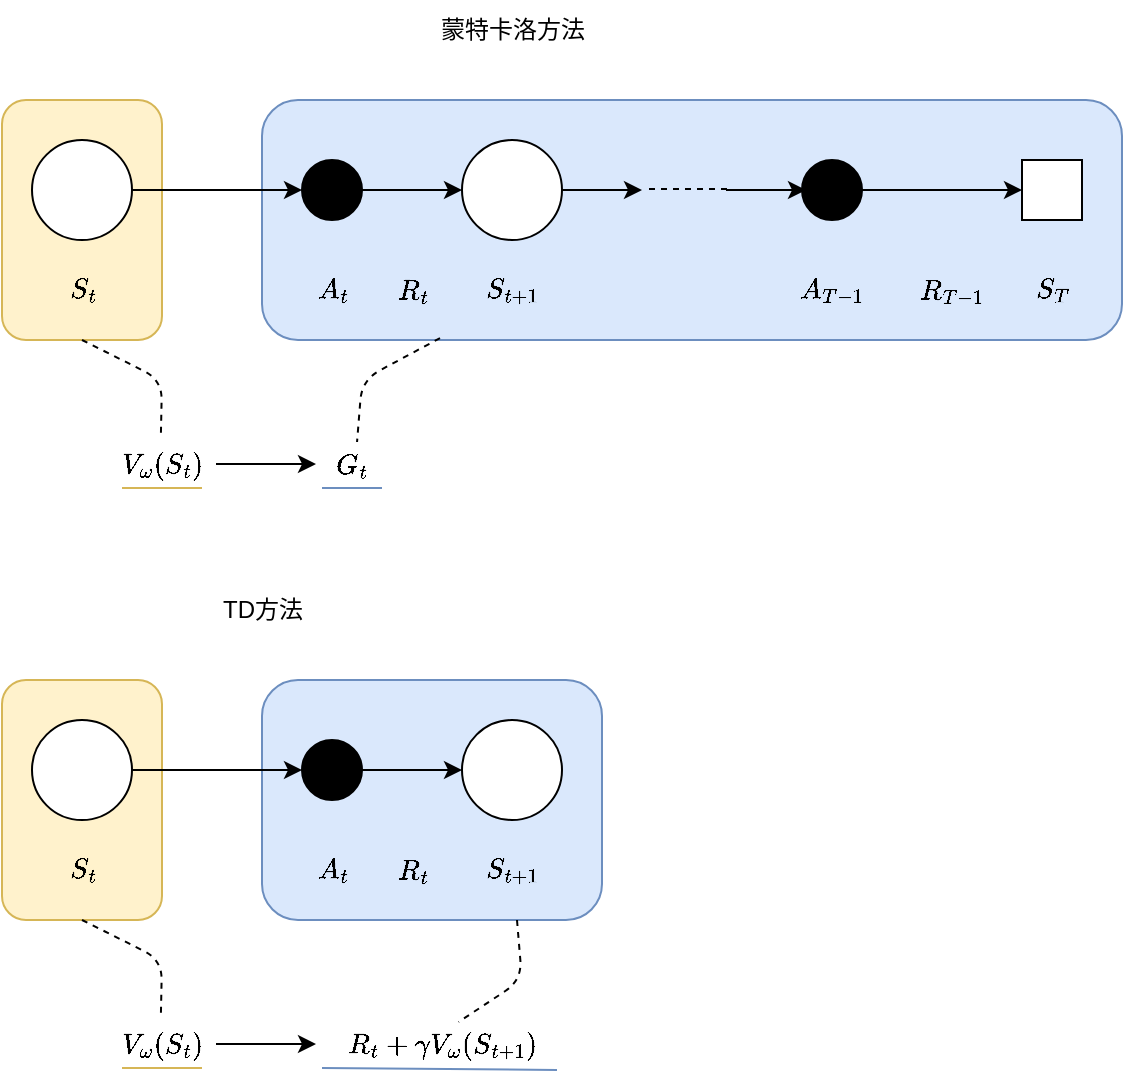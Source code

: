 <mxfile>
    <diagram id="Yng2HjMryor669Cmn-JW" name="第 1 页">
        <mxGraphModel dx="1428" dy="734" grid="1" gridSize="10" guides="1" tooltips="1" connect="1" arrows="1" fold="1" page="1" pageScale="1" pageWidth="827" pageHeight="1169" math="1" shadow="0">
            <root>
                <mxCell id="0"/>
                <mxCell id="1" parent="0"/>
                <mxCell id="2" value="" style="rounded=1;whiteSpace=wrap;html=1;fillColor=#fff2cc;strokeColor=#d6b656;" vertex="1" parent="1">
                    <mxGeometry x="50" y="130" width="80" height="120" as="geometry"/>
                </mxCell>
                <mxCell id="3" value="" style="ellipse;whiteSpace=wrap;html=1;aspect=fixed;" vertex="1" parent="1">
                    <mxGeometry x="65" y="150" width="50" height="50" as="geometry"/>
                </mxCell>
                <mxCell id="4" value="$$S_t$$" style="text;html=1;align=center;verticalAlign=middle;resizable=0;points=[];autosize=1;strokeColor=none;fillColor=none;" vertex="1" parent="1">
                    <mxGeometry x="55" y="210" width="70" height="30" as="geometry"/>
                </mxCell>
                <mxCell id="5" value="" style="rounded=1;whiteSpace=wrap;html=1;fillColor=#dae8fc;strokeColor=#6c8ebf;" vertex="1" parent="1">
                    <mxGeometry x="180" y="130" width="430" height="120" as="geometry"/>
                </mxCell>
                <mxCell id="11" style="edgeStyle=none;html=1;exitX=1;exitY=0.5;exitDx=0;exitDy=0;entryX=0;entryY=0.5;entryDx=0;entryDy=0;" edge="1" parent="1" source="3" target="6">
                    <mxGeometry relative="1" as="geometry"/>
                </mxCell>
                <mxCell id="13" style="edgeStyle=none;html=1;exitX=1;exitY=0.5;exitDx=0;exitDy=0;entryX=0;entryY=0.5;entryDx=0;entryDy=0;" edge="1" parent="1" source="6" target="7">
                    <mxGeometry relative="1" as="geometry"/>
                </mxCell>
                <mxCell id="6" value="" style="ellipse;whiteSpace=wrap;html=1;aspect=fixed;fillColor=#000000;" vertex="1" parent="1">
                    <mxGeometry x="200" y="160" width="30" height="30" as="geometry"/>
                </mxCell>
                <mxCell id="7" value="" style="ellipse;whiteSpace=wrap;html=1;aspect=fixed;" vertex="1" parent="1">
                    <mxGeometry x="280" y="150" width="50" height="50" as="geometry"/>
                </mxCell>
                <mxCell id="14" style="edgeStyle=none;html=1;exitX=1;exitY=0.5;exitDx=0;exitDy=0;entryX=0;entryY=0.5;entryDx=0;entryDy=0;" edge="1" parent="1" source="8" target="10">
                    <mxGeometry relative="1" as="geometry"/>
                </mxCell>
                <mxCell id="8" value="" style="ellipse;whiteSpace=wrap;html=1;aspect=fixed;fillColor=#000000;" vertex="1" parent="1">
                    <mxGeometry x="450" y="160" width="30" height="30" as="geometry"/>
                </mxCell>
                <mxCell id="10" value="" style="whiteSpace=wrap;html=1;aspect=fixed;" vertex="1" parent="1">
                    <mxGeometry x="560" y="160" width="30" height="30" as="geometry"/>
                </mxCell>
                <mxCell id="15" value="$$A_t$$" style="text;html=1;align=center;verticalAlign=middle;resizable=0;points=[];autosize=1;strokeColor=none;fillColor=none;" vertex="1" parent="1">
                    <mxGeometry x="180" y="210" width="70" height="30" as="geometry"/>
                </mxCell>
                <mxCell id="16" value="$$R_t$$" style="text;html=1;align=center;verticalAlign=middle;resizable=0;points=[];autosize=1;strokeColor=none;fillColor=none;" vertex="1" parent="1">
                    <mxGeometry x="220" y="210" width="70" height="30" as="geometry"/>
                </mxCell>
                <mxCell id="17" value="$$S_{t+1}$$" style="text;html=1;align=center;verticalAlign=middle;resizable=0;points=[];autosize=1;strokeColor=none;fillColor=none;" vertex="1" parent="1">
                    <mxGeometry x="260" y="210" width="90" height="30" as="geometry"/>
                </mxCell>
                <mxCell id="18" value="$$A_{T-1}$$" style="text;html=1;align=center;verticalAlign=middle;resizable=0;points=[];autosize=1;strokeColor=none;fillColor=none;" vertex="1" parent="1">
                    <mxGeometry x="420" y="210" width="90" height="30" as="geometry"/>
                </mxCell>
                <mxCell id="19" value="$$R_{T-1}$$" style="text;html=1;align=center;verticalAlign=middle;resizable=0;points=[];autosize=1;strokeColor=none;fillColor=none;" vertex="1" parent="1">
                    <mxGeometry x="480" y="210" width="90" height="30" as="geometry"/>
                </mxCell>
                <mxCell id="20" value="$$S_T$$" style="text;html=1;align=center;verticalAlign=middle;resizable=0;points=[];autosize=1;strokeColor=none;fillColor=none;" vertex="1" parent="1">
                    <mxGeometry x="540" y="210" width="70" height="30" as="geometry"/>
                </mxCell>
                <mxCell id="22" value="" style="endArrow=classic;html=1;exitX=1;exitY=0.5;exitDx=0;exitDy=0;" edge="1" parent="1" source="7">
                    <mxGeometry width="50" height="50" relative="1" as="geometry">
                        <mxPoint x="390" y="400" as="sourcePoint"/>
                        <mxPoint x="370" y="175" as="targetPoint"/>
                    </mxGeometry>
                </mxCell>
                <mxCell id="23" value="" style="endArrow=classic;html=1;exitX=1;exitY=0.5;exitDx=0;exitDy=0;" edge="1" parent="1">
                    <mxGeometry width="50" height="50" relative="1" as="geometry">
                        <mxPoint x="412" y="175" as="sourcePoint"/>
                        <mxPoint x="452" y="175" as="targetPoint"/>
                    </mxGeometry>
                </mxCell>
                <mxCell id="24" value="" style="endArrow=none;dashed=1;html=1;" edge="1" parent="1">
                    <mxGeometry width="50" height="50" relative="1" as="geometry">
                        <mxPoint x="373.5" y="174.5" as="sourcePoint"/>
                        <mxPoint x="413.5" y="174.5" as="targetPoint"/>
                    </mxGeometry>
                </mxCell>
                <mxCell id="25" value="$$V_{\omega}(S_t)$$" style="text;html=1;align=center;verticalAlign=middle;resizable=0;points=[];autosize=1;strokeColor=none;fillColor=none;" vertex="1" parent="1">
                    <mxGeometry x="60" y="298" width="140" height="30" as="geometry"/>
                </mxCell>
                <mxCell id="26" value="" style="endArrow=none;dashed=1;html=1;exitX=0.5;exitY=1;exitDx=0;exitDy=0;entryX=0.496;entryY=0;entryDx=0;entryDy=0;entryPerimeter=0;" edge="1" parent="1" source="2" target="25">
                    <mxGeometry width="50" height="50" relative="1" as="geometry">
                        <mxPoint x="390" y="400" as="sourcePoint"/>
                        <mxPoint x="440" y="350" as="targetPoint"/>
                        <Array as="points">
                            <mxPoint x="130" y="270"/>
                        </Array>
                    </mxGeometry>
                </mxCell>
                <mxCell id="27" value="" style="endArrow=classic;html=1;" edge="1" parent="1">
                    <mxGeometry width="50" height="50" relative="1" as="geometry">
                        <mxPoint x="157" y="312" as="sourcePoint"/>
                        <mxPoint x="207" y="312" as="targetPoint"/>
                    </mxGeometry>
                </mxCell>
                <mxCell id="28" value="$$G_t$$" style="text;html=1;align=center;verticalAlign=middle;resizable=0;points=[];autosize=1;strokeColor=none;fillColor=none;" vertex="1" parent="1">
                    <mxGeometry x="190" y="298" width="70" height="30" as="geometry"/>
                </mxCell>
                <mxCell id="29" value="" style="endArrow=none;dashed=1;html=1;exitX=0.207;exitY=0.992;exitDx=0;exitDy=0;exitPerimeter=0;entryX=0.536;entryY=0.1;entryDx=0;entryDy=0;entryPerimeter=0;" edge="1" parent="1" source="5" target="28">
                    <mxGeometry width="50" height="50" relative="1" as="geometry">
                        <mxPoint x="390" y="400" as="sourcePoint"/>
                        <mxPoint x="440" y="350" as="targetPoint"/>
                        <Array as="points">
                            <mxPoint x="230" y="270"/>
                        </Array>
                    </mxGeometry>
                </mxCell>
                <mxCell id="30" value="蒙特卡洛方法" style="text;html=1;align=center;verticalAlign=middle;resizable=0;points=[];autosize=1;strokeColor=none;fillColor=none;" vertex="1" parent="1">
                    <mxGeometry x="255" y="80" width="100" height="30" as="geometry"/>
                </mxCell>
                <mxCell id="31" value="" style="endArrow=none;html=1;fillColor=#fff2cc;strokeColor=#d6b656;" edge="1" parent="1">
                    <mxGeometry width="50" height="50" relative="1" as="geometry">
                        <mxPoint x="110" y="324" as="sourcePoint"/>
                        <mxPoint x="150" y="324" as="targetPoint"/>
                    </mxGeometry>
                </mxCell>
                <mxCell id="32" value="" style="endArrow=none;html=1;fillColor=#dae8fc;strokeColor=#6c8ebf;" edge="1" parent="1">
                    <mxGeometry width="50" height="50" relative="1" as="geometry">
                        <mxPoint x="210" y="324" as="sourcePoint"/>
                        <mxPoint x="240" y="324" as="targetPoint"/>
                    </mxGeometry>
                </mxCell>
                <mxCell id="61" value="" style="rounded=1;whiteSpace=wrap;html=1;fillColor=#fff2cc;strokeColor=#d6b656;" vertex="1" parent="1">
                    <mxGeometry x="50" y="420" width="80" height="120" as="geometry"/>
                </mxCell>
                <mxCell id="62" value="" style="ellipse;whiteSpace=wrap;html=1;aspect=fixed;" vertex="1" parent="1">
                    <mxGeometry x="65" y="440" width="50" height="50" as="geometry"/>
                </mxCell>
                <mxCell id="63" value="$$S_t$$" style="text;html=1;align=center;verticalAlign=middle;resizable=0;points=[];autosize=1;strokeColor=none;fillColor=none;" vertex="1" parent="1">
                    <mxGeometry x="55" y="500" width="70" height="30" as="geometry"/>
                </mxCell>
                <mxCell id="64" value="" style="rounded=1;whiteSpace=wrap;html=1;fillColor=#dae8fc;strokeColor=#6c8ebf;" vertex="1" parent="1">
                    <mxGeometry x="180" y="420" width="170" height="120" as="geometry"/>
                </mxCell>
                <mxCell id="65" style="edgeStyle=none;html=1;exitX=1;exitY=0.5;exitDx=0;exitDy=0;entryX=0;entryY=0.5;entryDx=0;entryDy=0;" edge="1" parent="1" source="62" target="67">
                    <mxGeometry relative="1" as="geometry"/>
                </mxCell>
                <mxCell id="66" style="edgeStyle=none;html=1;exitX=1;exitY=0.5;exitDx=0;exitDy=0;entryX=0;entryY=0.5;entryDx=0;entryDy=0;" edge="1" parent="1" source="67" target="68">
                    <mxGeometry relative="1" as="geometry"/>
                </mxCell>
                <mxCell id="67" value="" style="ellipse;whiteSpace=wrap;html=1;aspect=fixed;fillColor=#000000;" vertex="1" parent="1">
                    <mxGeometry x="200" y="450" width="30" height="30" as="geometry"/>
                </mxCell>
                <mxCell id="68" value="" style="ellipse;whiteSpace=wrap;html=1;aspect=fixed;" vertex="1" parent="1">
                    <mxGeometry x="280" y="440" width="50" height="50" as="geometry"/>
                </mxCell>
                <mxCell id="72" value="$$A_t$$" style="text;html=1;align=center;verticalAlign=middle;resizable=0;points=[];autosize=1;strokeColor=none;fillColor=none;" vertex="1" parent="1">
                    <mxGeometry x="180" y="500" width="70" height="30" as="geometry"/>
                </mxCell>
                <mxCell id="73" value="$$R_t$$" style="text;html=1;align=center;verticalAlign=middle;resizable=0;points=[];autosize=1;strokeColor=none;fillColor=none;" vertex="1" parent="1">
                    <mxGeometry x="220" y="500" width="70" height="30" as="geometry"/>
                </mxCell>
                <mxCell id="74" value="$$S_{t+1}$$" style="text;html=1;align=center;verticalAlign=middle;resizable=0;points=[];autosize=1;strokeColor=none;fillColor=none;" vertex="1" parent="1">
                    <mxGeometry x="260" y="500" width="90" height="30" as="geometry"/>
                </mxCell>
                <mxCell id="81" value="$$V_{\omega}(S_t)$$" style="text;html=1;align=center;verticalAlign=middle;resizable=0;points=[];autosize=1;strokeColor=none;fillColor=none;" vertex="1" parent="1">
                    <mxGeometry x="60" y="588" width="140" height="30" as="geometry"/>
                </mxCell>
                <mxCell id="82" value="" style="endArrow=none;dashed=1;html=1;exitX=0.5;exitY=1;exitDx=0;exitDy=0;entryX=0.496;entryY=0;entryDx=0;entryDy=0;entryPerimeter=0;" edge="1" parent="1" source="61" target="81">
                    <mxGeometry width="50" height="50" relative="1" as="geometry">
                        <mxPoint x="390" y="690" as="sourcePoint"/>
                        <mxPoint x="440" y="640" as="targetPoint"/>
                        <Array as="points">
                            <mxPoint x="130" y="560"/>
                        </Array>
                    </mxGeometry>
                </mxCell>
                <mxCell id="83" value="" style="endArrow=classic;html=1;" edge="1" parent="1">
                    <mxGeometry width="50" height="50" relative="1" as="geometry">
                        <mxPoint x="157" y="602" as="sourcePoint"/>
                        <mxPoint x="207" y="602" as="targetPoint"/>
                    </mxGeometry>
                </mxCell>
                <mxCell id="84" value="$$R_t+\gamma V_{\omega}(S_{t+1})$$" style="text;html=1;align=center;verticalAlign=middle;resizable=0;points=[];autosize=1;strokeColor=none;fillColor=none;" vertex="1" parent="1">
                    <mxGeometry x="155" y="588" width="230" height="30" as="geometry"/>
                </mxCell>
                <mxCell id="85" value="" style="endArrow=none;dashed=1;html=1;exitX=0.75;exitY=1;exitDx=0;exitDy=0;entryX=0.536;entryY=0.1;entryDx=0;entryDy=0;entryPerimeter=0;" edge="1" parent="1" source="64" target="84">
                    <mxGeometry width="50" height="50" relative="1" as="geometry">
                        <mxPoint x="390" y="690" as="sourcePoint"/>
                        <mxPoint x="440" y="640" as="targetPoint"/>
                        <Array as="points">
                            <mxPoint x="310" y="570"/>
                        </Array>
                    </mxGeometry>
                </mxCell>
                <mxCell id="86" value="TD方法" style="text;html=1;align=center;verticalAlign=middle;resizable=0;points=[];autosize=1;strokeColor=none;fillColor=none;" vertex="1" parent="1">
                    <mxGeometry x="150" y="370" width="60" height="30" as="geometry"/>
                </mxCell>
                <mxCell id="87" value="" style="endArrow=none;html=1;fillColor=#fff2cc;strokeColor=#d6b656;" edge="1" parent="1">
                    <mxGeometry width="50" height="50" relative="1" as="geometry">
                        <mxPoint x="110" y="614" as="sourcePoint"/>
                        <mxPoint x="150" y="614" as="targetPoint"/>
                    </mxGeometry>
                </mxCell>
                <mxCell id="88" value="" style="endArrow=none;html=1;fillColor=#dae8fc;strokeColor=#6c8ebf;entryX=0.75;entryY=0.9;entryDx=0;entryDy=0;entryPerimeter=0;" edge="1" parent="1" target="84">
                    <mxGeometry width="50" height="50" relative="1" as="geometry">
                        <mxPoint x="210" y="614" as="sourcePoint"/>
                        <mxPoint x="240" y="614" as="targetPoint"/>
                    </mxGeometry>
                </mxCell>
            </root>
        </mxGraphModel>
    </diagram>
</mxfile>